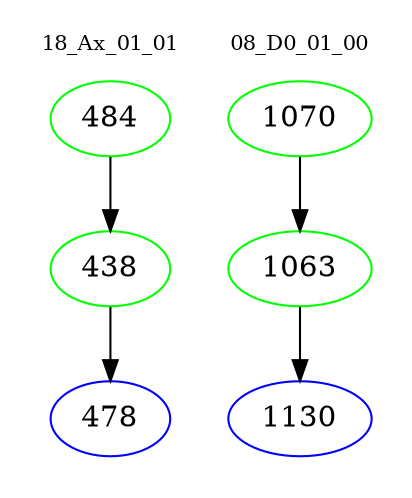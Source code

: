 digraph{
subgraph cluster_0 {
color = white
label = "18_Ax_01_01";
fontsize=10;
T0_484 [label="484", color="green"]
T0_484 -> T0_438 [color="black"]
T0_438 [label="438", color="green"]
T0_438 -> T0_478 [color="black"]
T0_478 [label="478", color="blue"]
}
subgraph cluster_1 {
color = white
label = "08_D0_01_00";
fontsize=10;
T1_1070 [label="1070", color="green"]
T1_1070 -> T1_1063 [color="black"]
T1_1063 [label="1063", color="green"]
T1_1063 -> T1_1130 [color="black"]
T1_1130 [label="1130", color="blue"]
}
}
